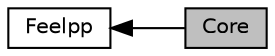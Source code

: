 digraph "Core"
{
  edge [fontname="Helvetica",fontsize="10",labelfontname="Helvetica",labelfontsize="10"];
  node [fontname="Helvetica",fontsize="10",shape=box];
  rankdir=LR;
  Node1 [label="Core",height=0.2,width=0.4,color="black", fillcolor="grey75", style="filled", fontcolor="black",tooltip=" "];
  Node2 [label="Feelpp",height=0.2,width=0.4,color="black", fillcolor="white", style="filled",URL="$group__Feelpp.html",tooltip="Feel++ classes and methods."];
  Node2->Node1 [shape=plaintext, dir="back", style="solid"];
}
